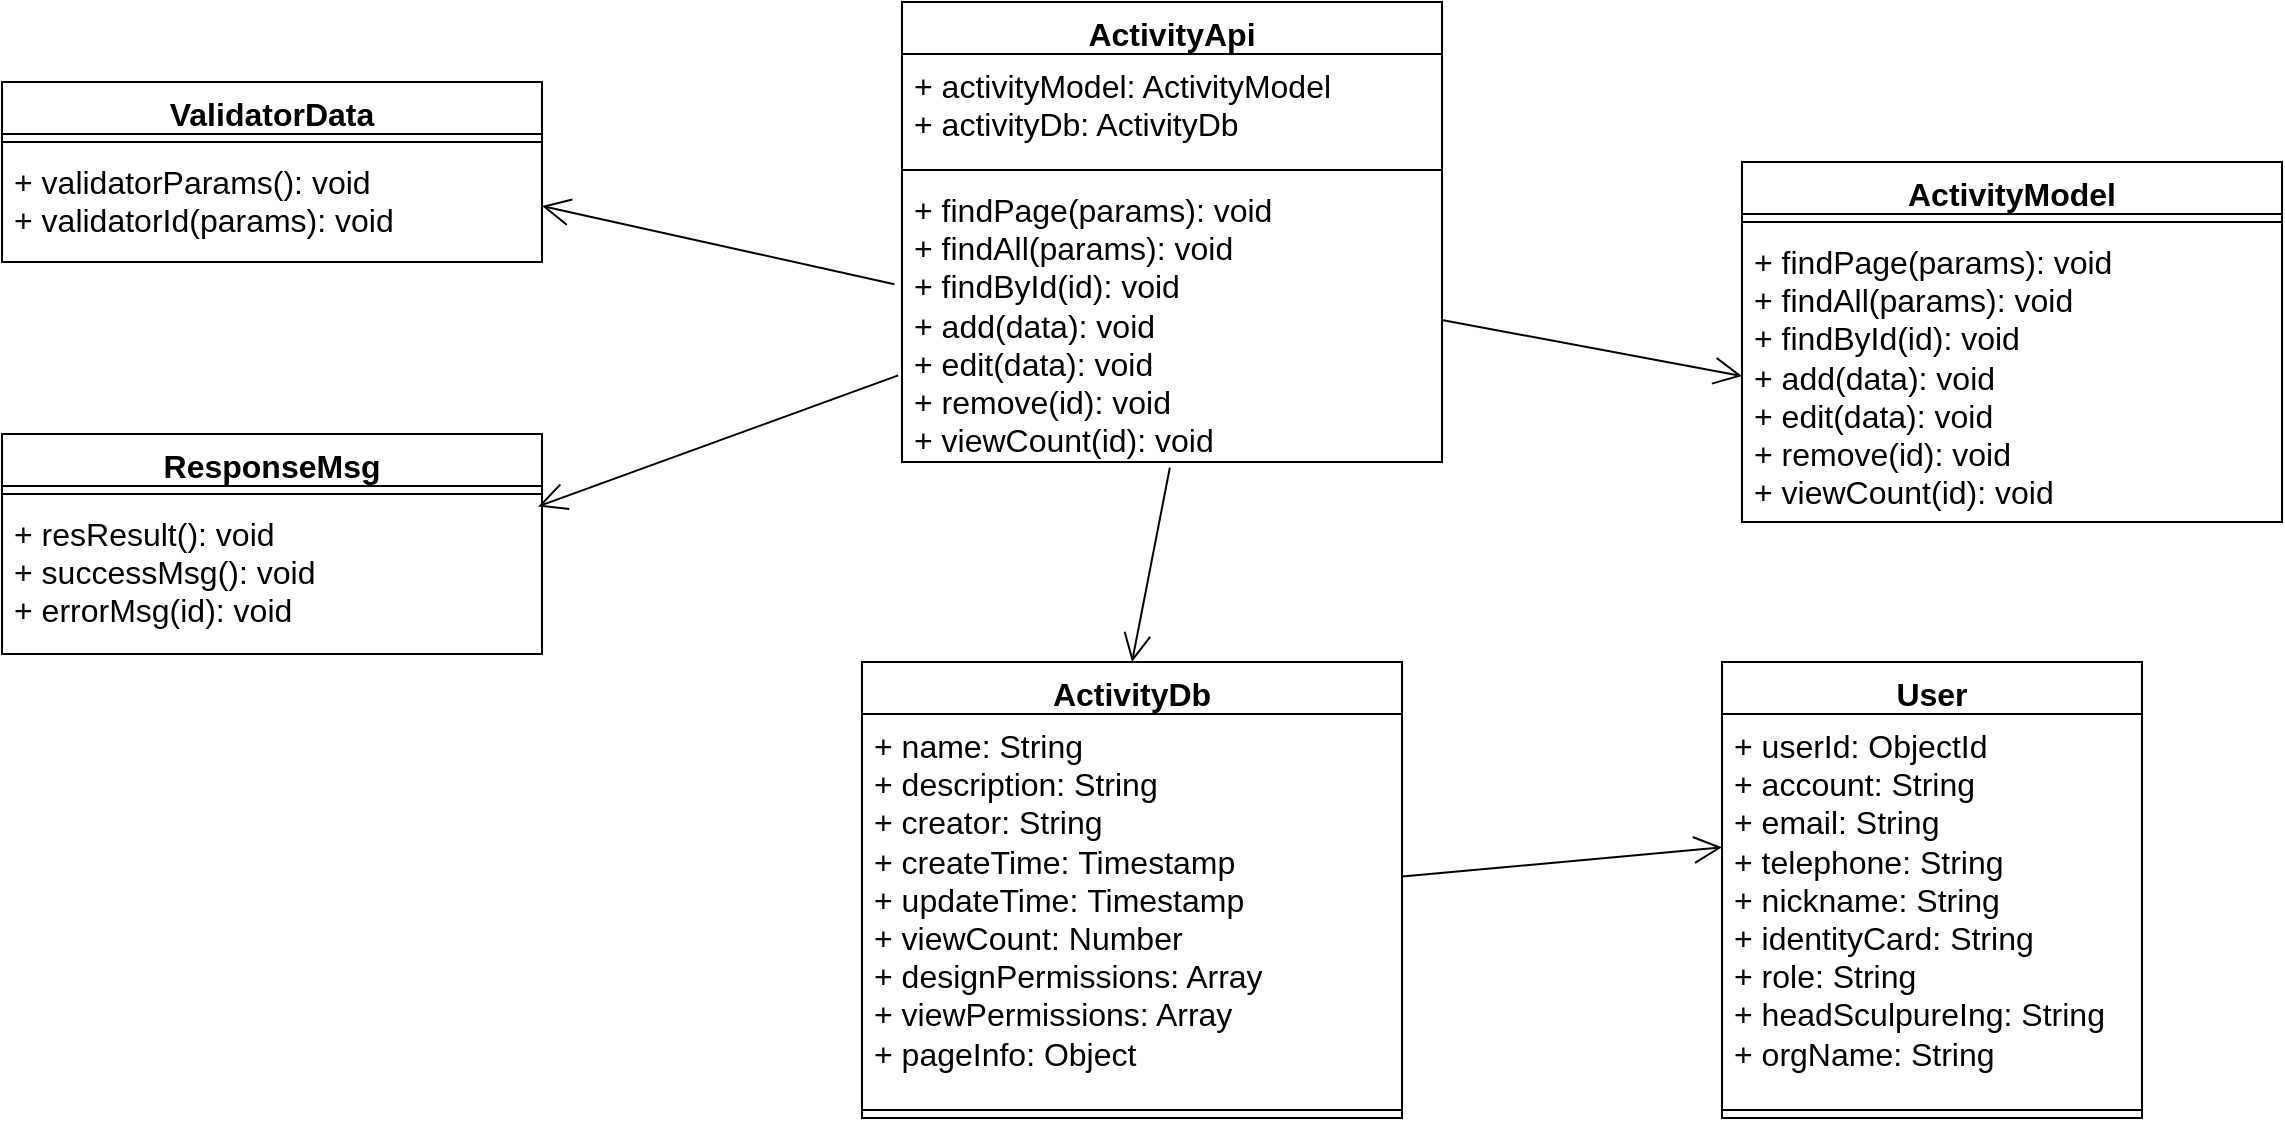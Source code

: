 <mxfile version="24.1.0" type="github">
  <diagram name="第 1 页" id="UyMx2Ek94XHa-hKZmU63">
    <mxGraphModel dx="1781" dy="496" grid="1" gridSize="10" guides="1" tooltips="1" connect="1" arrows="1" fold="1" page="1" pageScale="1" pageWidth="827" pageHeight="1169" math="0" shadow="0">
      <root>
        <mxCell id="0" />
        <mxCell id="1" parent="0" />
        <mxCell id="4SnkWY3yTHfnyzKRDYp8-1" value="ActivityApi" style="swimlane;fontStyle=1;align=center;verticalAlign=top;childLayout=stackLayout;horizontal=1;startSize=26;horizontalStack=0;resizeParent=1;resizeParentMax=0;resizeLast=0;collapsible=1;marginBottom=0;whiteSpace=wrap;html=1;fontSize=16;" parent="1" vertex="1">
          <mxGeometry x="200" y="820" width="270" height="230" as="geometry" />
        </mxCell>
        <mxCell id="4SnkWY3yTHfnyzKRDYp8-2" value="+ activityModel: ActivityModel&lt;br style=&quot;font-size: 16px;&quot;&gt;+ activityDb: ActivityDb" style="text;strokeColor=none;fillColor=none;align=left;verticalAlign=top;spacingLeft=4;spacingRight=4;overflow=hidden;rotatable=0;points=[[0,0.5],[1,0.5]];portConstraint=eastwest;whiteSpace=wrap;html=1;fontSize=16;" parent="4SnkWY3yTHfnyzKRDYp8-1" vertex="1">
          <mxGeometry y="26" width="270" height="54" as="geometry" />
        </mxCell>
        <mxCell id="4SnkWY3yTHfnyzKRDYp8-3" value="" style="line;strokeWidth=1;fillColor=none;align=left;verticalAlign=middle;spacingTop=-1;spacingLeft=3;spacingRight=3;rotatable=0;labelPosition=right;points=[];portConstraint=eastwest;strokeColor=inherit;fontSize=16;" parent="4SnkWY3yTHfnyzKRDYp8-1" vertex="1">
          <mxGeometry y="80" width="270" height="8" as="geometry" />
        </mxCell>
        <mxCell id="4SnkWY3yTHfnyzKRDYp8-4" value="+ findPage(params): void&lt;br style=&quot;font-size: 16px;&quot;&gt;+ findAll(params): void&lt;br style=&quot;font-size: 16px;&quot;&gt;+ findById(id): void&lt;br style=&quot;font-size: 16px;&quot;&gt;+ add(data): void&lt;br style=&quot;font-size: 16px;&quot;&gt;+ edit(data): void&lt;br style=&quot;font-size: 16px;&quot;&gt;+ remove(id): void&lt;div&gt;+ viewCount(id): void&lt;/div&gt;" style="text;strokeColor=none;fillColor=none;align=left;verticalAlign=top;spacingLeft=4;spacingRight=4;overflow=hidden;rotatable=0;points=[[0,0.5],[1,0.5]];portConstraint=eastwest;whiteSpace=wrap;html=1;fontSize=16;" parent="4SnkWY3yTHfnyzKRDYp8-1" vertex="1">
          <mxGeometry y="88" width="270" height="142" as="geometry" />
        </mxCell>
        <mxCell id="4SnkWY3yTHfnyzKRDYp8-5" value="ActivityModel" style="swimlane;fontStyle=1;align=center;verticalAlign=top;childLayout=stackLayout;horizontal=1;startSize=26;horizontalStack=0;resizeParent=1;resizeParentMax=0;resizeLast=0;collapsible=1;marginBottom=0;whiteSpace=wrap;html=1;fontSize=16;" parent="1" vertex="1">
          <mxGeometry x="620" y="900" width="270" height="180" as="geometry" />
        </mxCell>
        <mxCell id="4SnkWY3yTHfnyzKRDYp8-6" value="" style="line;strokeWidth=1;fillColor=none;align=left;verticalAlign=middle;spacingTop=-1;spacingLeft=3;spacingRight=3;rotatable=0;labelPosition=right;points=[];portConstraint=eastwest;strokeColor=inherit;fontSize=16;" parent="4SnkWY3yTHfnyzKRDYp8-5" vertex="1">
          <mxGeometry y="26" width="270" height="8" as="geometry" />
        </mxCell>
        <mxCell id="4SnkWY3yTHfnyzKRDYp8-7" value="+ findPage(params): void&lt;br style=&quot;font-size: 16px;&quot;&gt;+ findAll(params): void&lt;br style=&quot;font-size: 16px;&quot;&gt;+ findById(id): void&lt;br style=&quot;font-size: 16px;&quot;&gt;+ add(data): void&lt;br style=&quot;font-size: 16px;&quot;&gt;+ edit(data): void&lt;br style=&quot;font-size: 16px;&quot;&gt;+ remove(id): void&lt;div&gt;+ viewCount(id): void&lt;br&gt;&lt;/div&gt;" style="text;strokeColor=none;fillColor=none;align=left;verticalAlign=top;spacingLeft=4;spacingRight=4;overflow=hidden;rotatable=0;points=[[0,0.5],[1,0.5]];portConstraint=eastwest;whiteSpace=wrap;html=1;fontSize=16;" parent="4SnkWY3yTHfnyzKRDYp8-5" vertex="1">
          <mxGeometry y="34" width="270" height="146" as="geometry" />
        </mxCell>
        <mxCell id="4SnkWY3yTHfnyzKRDYp8-8" value="ActivityDb" style="swimlane;fontStyle=1;align=center;verticalAlign=top;childLayout=stackLayout;horizontal=1;startSize=26;horizontalStack=0;resizeParent=1;resizeParentMax=0;resizeLast=0;collapsible=1;marginBottom=0;whiteSpace=wrap;html=1;fontSize=16;" parent="1" vertex="1">
          <mxGeometry x="180" y="1150" width="270" height="228" as="geometry" />
        </mxCell>
        <mxCell id="4SnkWY3yTHfnyzKRDYp8-9" value="+ name: String&lt;br style=&quot;font-size: 16px;&quot;&gt;+&amp;nbsp;description: String&lt;br style=&quot;font-size: 16px;&quot;&gt;+ creator: String&lt;br style=&quot;font-size: 16px;&quot;&gt;+&amp;nbsp;createTime:&amp;nbsp;Timestamp&lt;br style=&quot;font-size: 16px;&quot;&gt;+ updateTime:&amp;nbsp;Timestamp&lt;br style=&quot;font-size: 16px;&quot;&gt;+ view&lt;span style=&quot;background-color: initial; font-size: 16px;&quot;&gt;Count: Number&lt;/span&gt;&lt;br style=&quot;font-size: 16px;&quot;&gt;+&amp;nbsp;designPermissions: Array&lt;br style=&quot;font-size: 16px;&quot;&gt;+ viewPermissions: Array&lt;br style=&quot;font-size: 16px;&quot;&gt;+&amp;nbsp;pageInfo: Object" style="text;strokeColor=none;fillColor=none;align=left;verticalAlign=top;spacingLeft=4;spacingRight=4;overflow=hidden;rotatable=0;points=[[0,0.5],[1,0.5]];portConstraint=eastwest;whiteSpace=wrap;html=1;fontSize=16;" parent="4SnkWY3yTHfnyzKRDYp8-8" vertex="1">
          <mxGeometry y="26" width="270" height="194" as="geometry" />
        </mxCell>
        <mxCell id="4SnkWY3yTHfnyzKRDYp8-10" value="" style="line;strokeWidth=1;fillColor=none;align=left;verticalAlign=middle;spacingTop=-1;spacingLeft=3;spacingRight=3;rotatable=0;labelPosition=right;points=[];portConstraint=eastwest;strokeColor=inherit;fontSize=16;" parent="4SnkWY3yTHfnyzKRDYp8-8" vertex="1">
          <mxGeometry y="220" width="270" height="8" as="geometry" />
        </mxCell>
        <mxCell id="4SnkWY3yTHfnyzKRDYp8-11" value="" style="endArrow=open;endFill=1;endSize=12;html=1;rounded=0;exitX=1;exitY=0.5;exitDx=0;exitDy=0;entryX=0;entryY=0.5;entryDx=0;entryDy=0;fontSize=16;" parent="1" source="4SnkWY3yTHfnyzKRDYp8-4" target="4SnkWY3yTHfnyzKRDYp8-7" edge="1">
          <mxGeometry width="160" relative="1" as="geometry">
            <mxPoint x="410" y="990" as="sourcePoint" />
            <mxPoint x="570" y="990" as="targetPoint" />
          </mxGeometry>
        </mxCell>
        <mxCell id="4SnkWY3yTHfnyzKRDYp8-12" value="" style="endArrow=open;endFill=1;endSize=12;html=1;rounded=0;exitX=0.496;exitY=1.02;exitDx=0;exitDy=0;exitPerimeter=0;entryX=0.5;entryY=0;entryDx=0;entryDy=0;fontSize=16;" parent="1" source="4SnkWY3yTHfnyzKRDYp8-4" target="4SnkWY3yTHfnyzKRDYp8-8" edge="1">
          <mxGeometry width="160" relative="1" as="geometry">
            <mxPoint x="410" y="990" as="sourcePoint" />
            <mxPoint x="570" y="990" as="targetPoint" />
          </mxGeometry>
        </mxCell>
        <mxCell id="4SnkWY3yTHfnyzKRDYp8-13" value="ResponseMsg" style="swimlane;fontStyle=1;align=center;verticalAlign=top;childLayout=stackLayout;horizontal=1;startSize=26;horizontalStack=0;resizeParent=1;resizeParentMax=0;resizeLast=0;collapsible=1;marginBottom=0;whiteSpace=wrap;html=1;fontSize=16;" parent="1" vertex="1">
          <mxGeometry x="-250" y="1036" width="270" height="110" as="geometry" />
        </mxCell>
        <mxCell id="4SnkWY3yTHfnyzKRDYp8-14" value="" style="line;strokeWidth=1;fillColor=none;align=left;verticalAlign=middle;spacingTop=-1;spacingLeft=3;spacingRight=3;rotatable=0;labelPosition=right;points=[];portConstraint=eastwest;strokeColor=inherit;fontSize=16;" parent="4SnkWY3yTHfnyzKRDYp8-13" vertex="1">
          <mxGeometry y="26" width="270" height="8" as="geometry" />
        </mxCell>
        <mxCell id="4SnkWY3yTHfnyzKRDYp8-15" value="+ resResult(): void&lt;br style=&quot;font-size: 16px;&quot;&gt;+ successMsg(): void&lt;br style=&quot;font-size: 16px;&quot;&gt;+ errorMsg(id): void" style="text;strokeColor=none;fillColor=none;align=left;verticalAlign=top;spacingLeft=4;spacingRight=4;overflow=hidden;rotatable=0;points=[[0,0.5],[1,0.5]];portConstraint=eastwest;whiteSpace=wrap;html=1;fontSize=16;" parent="4SnkWY3yTHfnyzKRDYp8-13" vertex="1">
          <mxGeometry y="34" width="270" height="76" as="geometry" />
        </mxCell>
        <mxCell id="4SnkWY3yTHfnyzKRDYp8-16" value="ValidatorData" style="swimlane;fontStyle=1;align=center;verticalAlign=top;childLayout=stackLayout;horizontal=1;startSize=26;horizontalStack=0;resizeParent=1;resizeParentMax=0;resizeLast=0;collapsible=1;marginBottom=0;whiteSpace=wrap;html=1;fontSize=16;" parent="1" vertex="1">
          <mxGeometry x="-250" y="860" width="270" height="90" as="geometry" />
        </mxCell>
        <mxCell id="4SnkWY3yTHfnyzKRDYp8-17" value="" style="line;strokeWidth=1;fillColor=none;align=left;verticalAlign=middle;spacingTop=-1;spacingLeft=3;spacingRight=3;rotatable=0;labelPosition=right;points=[];portConstraint=eastwest;strokeColor=inherit;fontSize=16;" parent="4SnkWY3yTHfnyzKRDYp8-16" vertex="1">
          <mxGeometry y="26" width="270" height="8" as="geometry" />
        </mxCell>
        <mxCell id="4SnkWY3yTHfnyzKRDYp8-18" value="+ validatorParams(): void&lt;br style=&quot;font-size: 16px;&quot;&gt;+ validatorId(params): void&lt;br style=&quot;font-size: 16px;&quot;&gt;" style="text;strokeColor=none;fillColor=none;align=left;verticalAlign=top;spacingLeft=4;spacingRight=4;overflow=hidden;rotatable=0;points=[[0,0.5],[1,0.5]];portConstraint=eastwest;whiteSpace=wrap;html=1;fontSize=16;" parent="4SnkWY3yTHfnyzKRDYp8-16" vertex="1">
          <mxGeometry y="34" width="270" height="56" as="geometry" />
        </mxCell>
        <mxCell id="4SnkWY3yTHfnyzKRDYp8-19" value="" style="endArrow=open;endFill=1;endSize=12;html=1;rounded=0;entryX=1;entryY=0.5;entryDx=0;entryDy=0;exitX=-0.014;exitY=0.374;exitDx=0;exitDy=0;exitPerimeter=0;fontSize=16;" parent="1" source="4SnkWY3yTHfnyzKRDYp8-4" target="4SnkWY3yTHfnyzKRDYp8-18" edge="1">
          <mxGeometry width="160" relative="1" as="geometry">
            <mxPoint x="480" y="949" as="sourcePoint" />
            <mxPoint x="10" y="760" as="targetPoint" />
          </mxGeometry>
        </mxCell>
        <mxCell id="4SnkWY3yTHfnyzKRDYp8-20" value="" style="endArrow=open;endFill=1;endSize=12;html=1;rounded=0;entryX=0.993;entryY=0.029;entryDx=0;entryDy=0;entryPerimeter=0;exitX=-0.007;exitY=0.695;exitDx=0;exitDy=0;exitPerimeter=0;fontSize=16;" parent="1" source="4SnkWY3yTHfnyzKRDYp8-4" target="4SnkWY3yTHfnyzKRDYp8-15" edge="1">
          <mxGeometry width="160" relative="1" as="geometry">
            <mxPoint x="278" y="830" as="sourcePoint" />
            <mxPoint x="50" y="1000" as="targetPoint" />
          </mxGeometry>
        </mxCell>
        <mxCell id="4SnkWY3yTHfnyzKRDYp8-21" value="" style="endArrow=open;endFill=1;endSize=12;html=1;rounded=0;exitX=1;exitY=0.419;exitDx=0;exitDy=0;exitPerimeter=0;fontSize=16;" parent="1" source="4SnkWY3yTHfnyzKRDYp8-9" edge="1">
          <mxGeometry width="160" relative="1" as="geometry">
            <mxPoint x="480" y="949" as="sourcePoint" />
            <mxPoint x="610" y="1242.662" as="targetPoint" />
          </mxGeometry>
        </mxCell>
        <mxCell id="4SnkWY3yTHfnyzKRDYp8-22" value="User" style="swimlane;fontStyle=1;align=center;verticalAlign=top;childLayout=stackLayout;horizontal=1;startSize=26;horizontalStack=0;resizeParent=1;resizeParentMax=0;resizeLast=0;collapsible=1;marginBottom=0;whiteSpace=wrap;html=1;fontSize=16;" parent="1" vertex="1">
          <mxGeometry x="610" y="1150" width="210" height="228" as="geometry" />
        </mxCell>
        <mxCell id="4SnkWY3yTHfnyzKRDYp8-23" value="+ userId: ObjectId&lt;br style=&quot;font-size: 16px;&quot;&gt;+&amp;nbsp;account&lt;span style=&quot;background-color: initial; font-size: 16px;&quot;&gt;: String&lt;/span&gt;&lt;br style=&quot;font-size: 16px;&quot;&gt;+&amp;nbsp;email&lt;span style=&quot;background-color: initial; font-size: 16px;&quot;&gt;: String&lt;/span&gt;&lt;br style=&quot;font-size: 16px;&quot;&gt;+&amp;nbsp;telephone&lt;span style=&quot;background-color: initial; font-size: 16px;&quot;&gt;: String&lt;/span&gt;&lt;br style=&quot;font-size: 16px;&quot;&gt;+&amp;nbsp;nickname&lt;span style=&quot;background-color: initial; font-size: 16px;&quot;&gt;:&amp;nbsp;&lt;/span&gt;String&lt;br style=&quot;font-size: 16px;&quot;&gt;+&amp;nbsp;identityCard&lt;span style=&quot;background-color: initial; font-size: 16px;&quot;&gt;: String&lt;/span&gt;&lt;br style=&quot;font-size: 16px;&quot;&gt;+&amp;nbsp;role: String&lt;br style=&quot;font-size: 16px;&quot;&gt;+ headSculpureIng: String&lt;span style=&quot;background-color: initial; font-size: 16px;&quot;&gt;&lt;br style=&quot;font-size: 16px;&quot;&gt;+ orgName: String&lt;br style=&quot;font-size: 16px;&quot;&gt;&lt;/span&gt;" style="text;strokeColor=none;fillColor=none;align=left;verticalAlign=top;spacingLeft=4;spacingRight=4;overflow=hidden;rotatable=0;points=[[0,0.5],[1,0.5]];portConstraint=eastwest;whiteSpace=wrap;html=1;fontSize=16;" parent="4SnkWY3yTHfnyzKRDYp8-22" vertex="1">
          <mxGeometry y="26" width="210" height="194" as="geometry" />
        </mxCell>
        <mxCell id="4SnkWY3yTHfnyzKRDYp8-24" value="" style="line;strokeWidth=1;fillColor=none;align=left;verticalAlign=middle;spacingTop=-1;spacingLeft=3;spacingRight=3;rotatable=0;labelPosition=right;points=[];portConstraint=eastwest;strokeColor=inherit;fontSize=16;" parent="4SnkWY3yTHfnyzKRDYp8-22" vertex="1">
          <mxGeometry y="220" width="210" height="8" as="geometry" />
        </mxCell>
      </root>
    </mxGraphModel>
  </diagram>
</mxfile>
